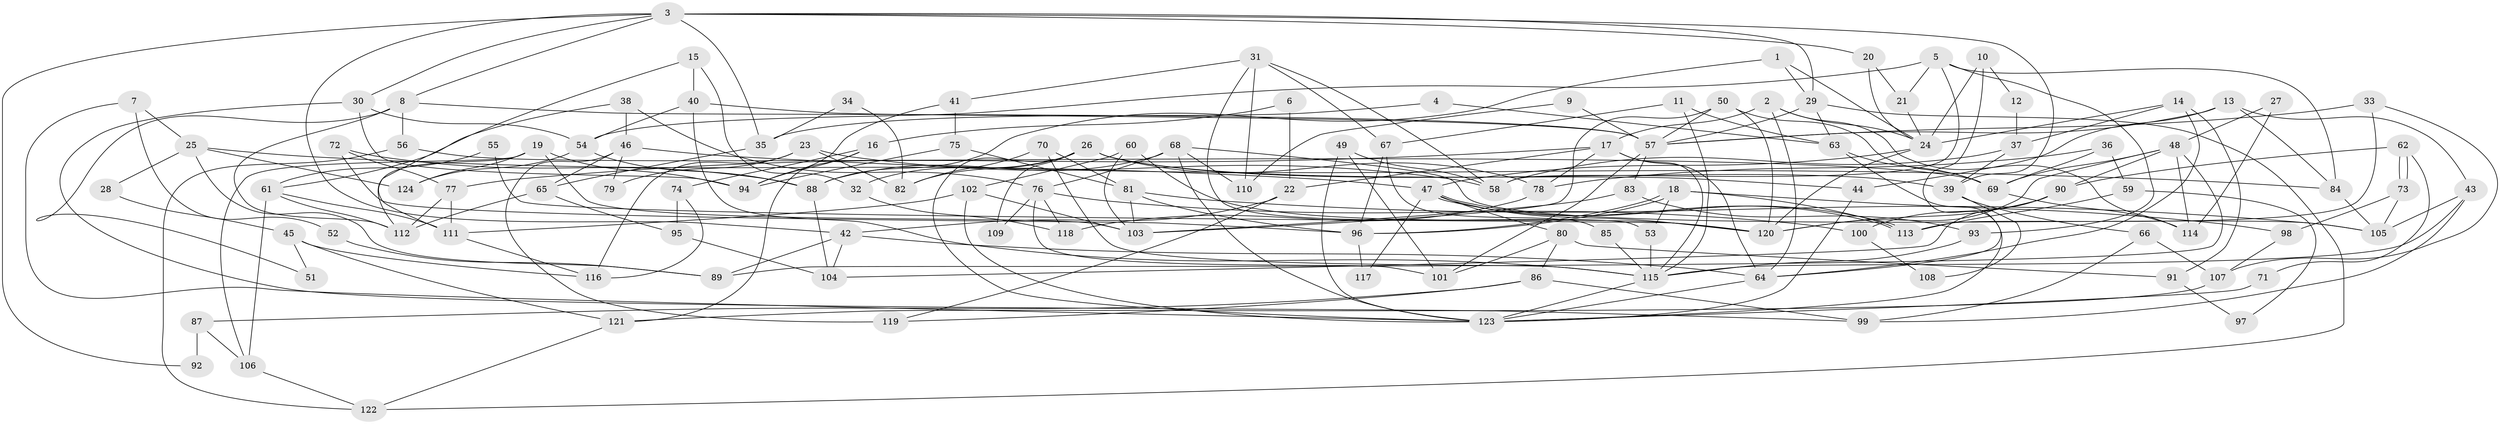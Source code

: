 // coarse degree distribution, {7: 0.03488372093023256, 6: 0.10465116279069768, 18: 0.011627906976744186, 5: 0.12790697674418605, 2: 0.13953488372093023, 3: 0.2441860465116279, 8: 0.05813953488372093, 10: 0.023255813953488372, 4: 0.22093023255813954, 9: 0.023255813953488372, 13: 0.011627906976744186}
// Generated by graph-tools (version 1.1) at 2025/18/03/04/25 18:18:55]
// undirected, 124 vertices, 248 edges
graph export_dot {
graph [start="1"]
  node [color=gray90,style=filled];
  1;
  2;
  3;
  4;
  5;
  6;
  7;
  8;
  9;
  10;
  11;
  12;
  13;
  14;
  15;
  16;
  17;
  18;
  19;
  20;
  21;
  22;
  23;
  24;
  25;
  26;
  27;
  28;
  29;
  30;
  31;
  32;
  33;
  34;
  35;
  36;
  37;
  38;
  39;
  40;
  41;
  42;
  43;
  44;
  45;
  46;
  47;
  48;
  49;
  50;
  51;
  52;
  53;
  54;
  55;
  56;
  57;
  58;
  59;
  60;
  61;
  62;
  63;
  64;
  65;
  66;
  67;
  68;
  69;
  70;
  71;
  72;
  73;
  74;
  75;
  76;
  77;
  78;
  79;
  80;
  81;
  82;
  83;
  84;
  85;
  86;
  87;
  88;
  89;
  90;
  91;
  92;
  93;
  94;
  95;
  96;
  97;
  98;
  99;
  100;
  101;
  102;
  103;
  104;
  105;
  106;
  107;
  108;
  109;
  110;
  111;
  112;
  113;
  114;
  115;
  116;
  117;
  118;
  119;
  120;
  121;
  122;
  123;
  124;
  1 -- 24;
  1 -- 88;
  1 -- 29;
  2 -- 17;
  2 -- 114;
  2 -- 24;
  2 -- 64;
  3 -- 30;
  3 -- 29;
  3 -- 8;
  3 -- 20;
  3 -- 35;
  3 -- 39;
  3 -- 42;
  3 -- 92;
  4 -- 35;
  4 -- 63;
  5 -- 21;
  5 -- 93;
  5 -- 54;
  5 -- 58;
  5 -- 84;
  6 -- 16;
  6 -- 22;
  7 -- 123;
  7 -- 25;
  7 -- 52;
  8 -- 57;
  8 -- 51;
  8 -- 56;
  8 -- 112;
  9 -- 110;
  9 -- 57;
  10 -- 24;
  10 -- 64;
  10 -- 12;
  11 -- 115;
  11 -- 63;
  11 -- 67;
  12 -- 37;
  13 -- 57;
  13 -- 44;
  13 -- 43;
  13 -- 84;
  14 -- 64;
  14 -- 24;
  14 -- 37;
  14 -- 91;
  15 -- 111;
  15 -- 32;
  15 -- 40;
  16 -- 121;
  16 -- 94;
  16 -- 74;
  17 -- 64;
  17 -- 115;
  17 -- 22;
  17 -- 77;
  17 -- 78;
  18 -- 96;
  18 -- 96;
  18 -- 53;
  18 -- 98;
  18 -- 113;
  19 -- 103;
  19 -- 106;
  19 -- 94;
  19 -- 112;
  19 -- 124;
  20 -- 24;
  20 -- 21;
  21 -- 24;
  22 -- 42;
  22 -- 119;
  23 -- 82;
  23 -- 58;
  23 -- 79;
  23 -- 116;
  24 -- 47;
  24 -- 120;
  25 -- 89;
  25 -- 124;
  25 -- 28;
  25 -- 47;
  26 -- 123;
  26 -- 39;
  26 -- 32;
  26 -- 44;
  26 -- 78;
  26 -- 82;
  26 -- 109;
  27 -- 114;
  27 -- 48;
  28 -- 45;
  29 -- 57;
  29 -- 63;
  29 -- 122;
  30 -- 99;
  30 -- 54;
  30 -- 94;
  31 -- 67;
  31 -- 58;
  31 -- 41;
  31 -- 53;
  31 -- 110;
  32 -- 118;
  33 -- 57;
  33 -- 113;
  33 -- 107;
  34 -- 35;
  34 -- 82;
  35 -- 65;
  36 -- 69;
  36 -- 78;
  36 -- 59;
  37 -- 58;
  37 -- 39;
  38 -- 61;
  38 -- 46;
  38 -- 76;
  39 -- 66;
  39 -- 108;
  40 -- 54;
  40 -- 57;
  40 -- 115;
  41 -- 94;
  41 -- 75;
  42 -- 64;
  42 -- 89;
  42 -- 104;
  43 -- 105;
  43 -- 99;
  43 -- 115;
  44 -- 123;
  45 -- 121;
  45 -- 116;
  45 -- 51;
  46 -- 84;
  46 -- 119;
  46 -- 65;
  46 -- 79;
  47 -- 113;
  47 -- 113;
  47 -- 80;
  47 -- 117;
  47 -- 120;
  48 -- 120;
  48 -- 69;
  48 -- 89;
  48 -- 90;
  48 -- 114;
  49 -- 123;
  49 -- 101;
  49 -- 58;
  50 -- 120;
  50 -- 103;
  50 -- 57;
  50 -- 69;
  52 -- 89;
  53 -- 115;
  54 -- 88;
  54 -- 124;
  55 -- 120;
  55 -- 61;
  56 -- 69;
  56 -- 122;
  57 -- 83;
  57 -- 101;
  59 -- 113;
  59 -- 97;
  60 -- 120;
  60 -- 103;
  60 -- 102;
  61 -- 112;
  61 -- 111;
  61 -- 106;
  62 -- 90;
  62 -- 73;
  62 -- 73;
  62 -- 71;
  63 -- 123;
  63 -- 69;
  64 -- 123;
  65 -- 112;
  65 -- 95;
  66 -- 107;
  66 -- 99;
  67 -- 96;
  67 -- 85;
  68 -- 105;
  68 -- 123;
  68 -- 76;
  68 -- 88;
  68 -- 110;
  69 -- 114;
  70 -- 115;
  70 -- 81;
  70 -- 82;
  71 -- 123;
  72 -- 77;
  72 -- 88;
  72 -- 96;
  73 -- 105;
  73 -- 98;
  74 -- 95;
  74 -- 116;
  75 -- 94;
  75 -- 81;
  76 -- 100;
  76 -- 101;
  76 -- 109;
  76 -- 118;
  77 -- 112;
  77 -- 111;
  78 -- 118;
  80 -- 101;
  80 -- 86;
  80 -- 91;
  81 -- 96;
  81 -- 103;
  81 -- 105;
  83 -- 103;
  83 -- 93;
  84 -- 105;
  85 -- 115;
  86 -- 99;
  86 -- 87;
  86 -- 119;
  87 -- 106;
  87 -- 92;
  88 -- 104;
  90 -- 120;
  90 -- 100;
  90 -- 104;
  91 -- 97;
  93 -- 115;
  95 -- 104;
  96 -- 117;
  98 -- 107;
  100 -- 108;
  102 -- 111;
  102 -- 103;
  102 -- 123;
  106 -- 122;
  107 -- 121;
  111 -- 116;
  115 -- 123;
  121 -- 122;
}
